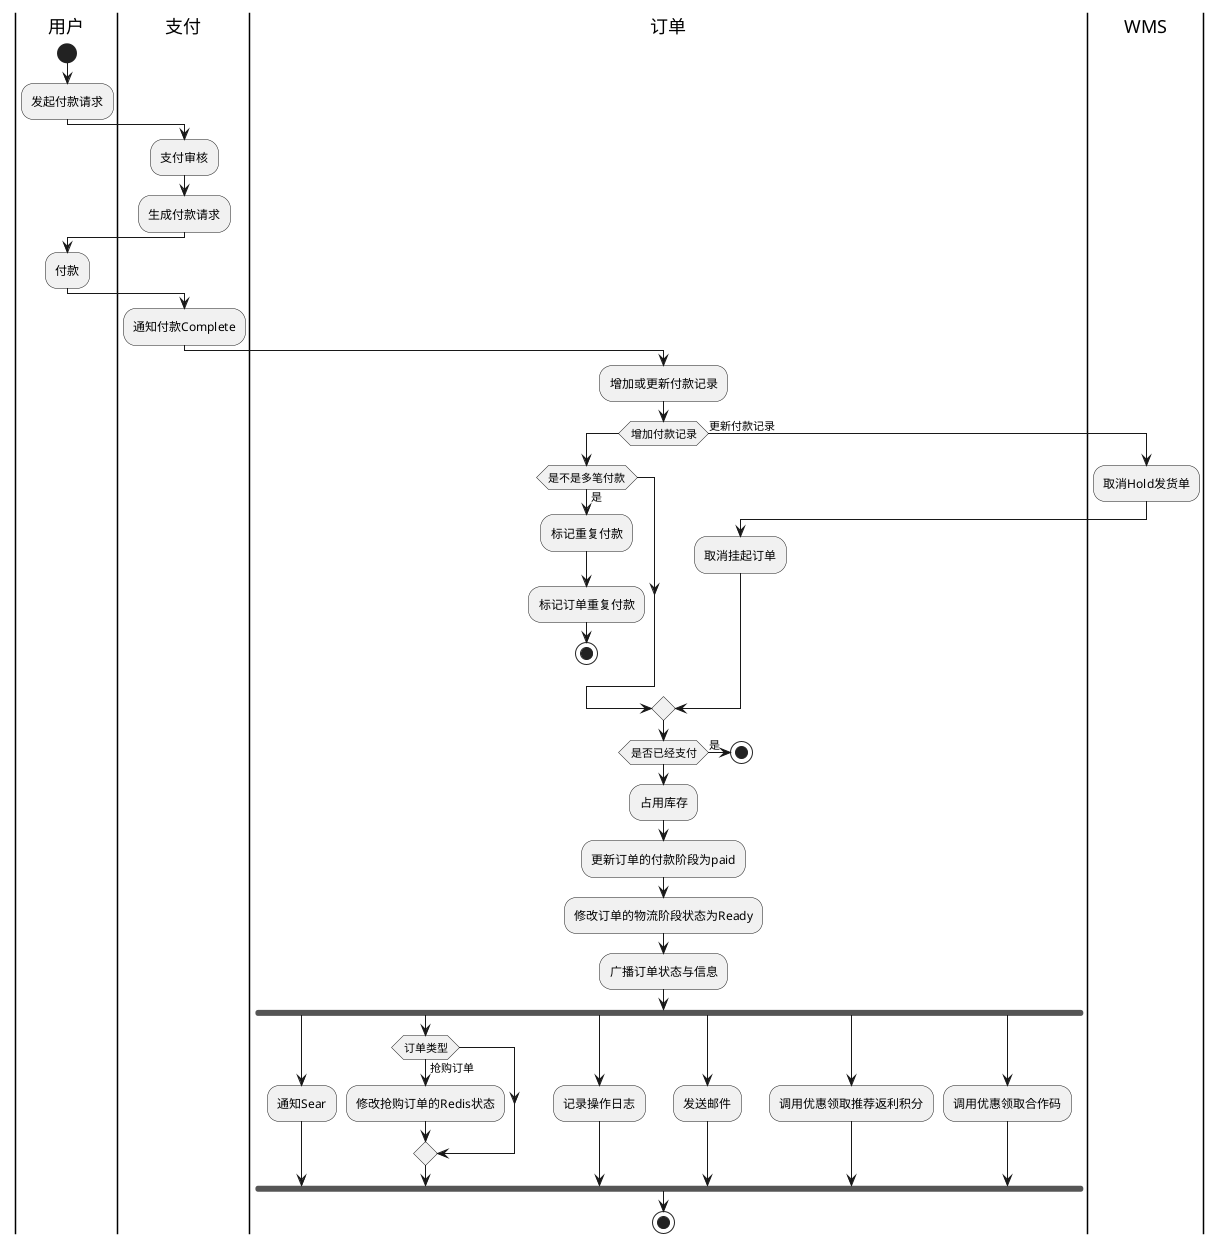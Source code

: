@startuml

|用户|
start
:发起付款请求;

|支付|
:支付审核;
:生成付款请求;

|用户|
:付款;

|支付|
:通知付款Complete;

|订单|
:增加或更新付款记录;

if(增加付款记录) then
    if(是不是多笔付款)then(是)
        :标记重复付款;
        :标记订单重复付款;
        stop;
    endif

else (更新付款记录)
        |WMS|
        :取消Hold发货单;
        |订单|
        :取消挂起订单;
endif

if(是否已经支付)then(是)
    stop;
endif

:占用库存;
:更新订单的付款阶段为paid;
:修改订单的物流阶段状态为Ready;
:广播订单状态与信息;

fork

|订单|
:通知Sear;
fork again
if(订单类型) then(抢购订单)
    :修改抢购订单的Redis状态;
endif
fork again
:记录操作日志;
fork again
:发送邮件;
fork again
:调用优惠领取推荐返利积分;
fork again
:调用优惠领取合作码;
end fork

stop
@enduml

可能会收到多笔支付，订单会记录，而且会标记，便于查询。

如果是海外支付，根据付款通知的uuid来判断是会否是重复的通知。
如果是国内支付，根据付款通知的网关流水号来判断。




